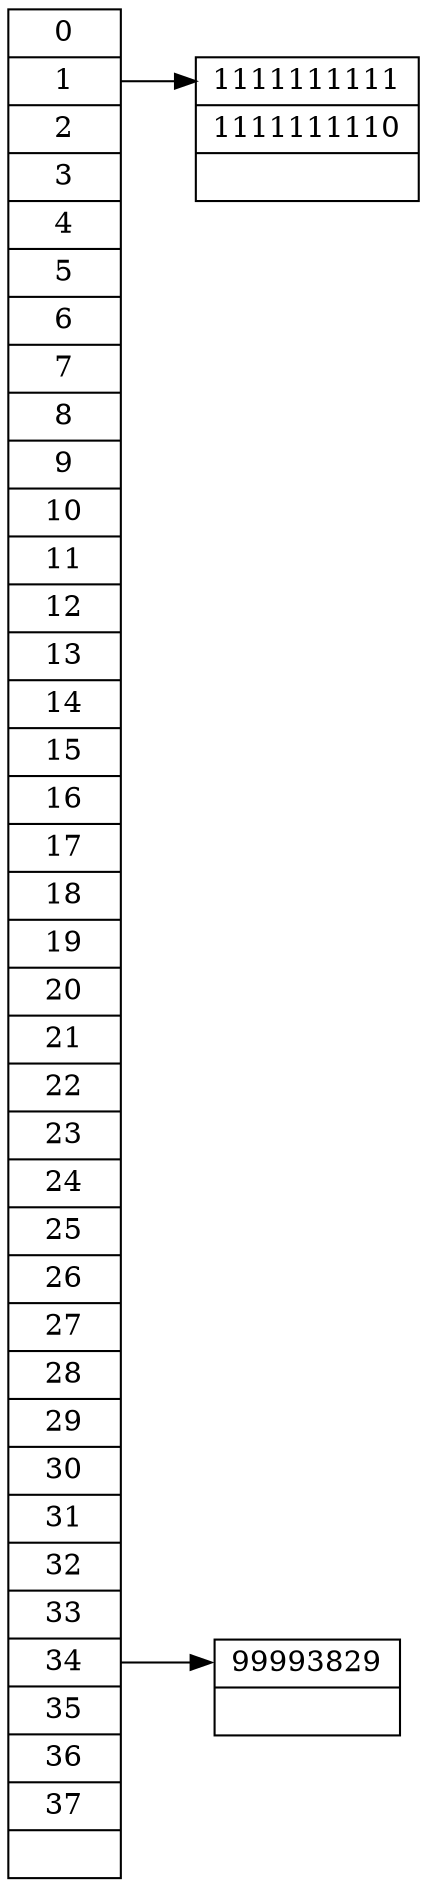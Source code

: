 digraph G {

rankdir = LR; 
 node [shape=record];
hashTable[label="<f0>0|<f1>1|<f2>2|<f3>3|<f4>4|<f5>5|<f6>6|<f7>7|<f8>8|<f9>9|<f10>10|<f11>11|<f12>12|<f13>13|<f14>14|<f15>15|<f16>16|<f17>17|<f18>18|<f19>19|<f20>20|<f21>21|<f22>22|<f23>23|<f24>24|<f25>25|<f26>26|<f27>27|<f28>28|<f29>29|<f30>30|<f31>31|<f32>32|<f33>33|<f34>34|<f35>35|<f36>36|<f37>37|"];
node1 [label="<f0> 1111111111|<f1> 1111111110|"];
node34 [label="<f0> 99993829|"];
hashTable:f1 -> node1:f0;
hashTable:f34 -> node34:f0;


}
